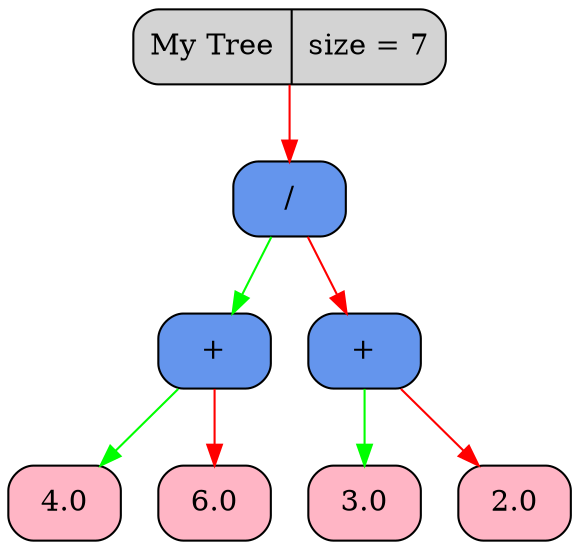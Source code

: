 digraph Tree
{
   rankdir = HR;
   node[fontsize=14];
   edge[color="black",fontcolor="blue",fontsize=12];
   tree[shape = Mrecord, style = filled, filcolor = "red", label = "My Tree | size = 7"];
   "0x106801ff0"[shape = Mrecord, style = filled, fillcolor = "cornflowerblue",   label = " <value> /"];
  "0x106801ff0" -> "0x106801fc0" [color = "green"];
  "0x106801ff0" -> "0x106801f30" [color = "red"];
   "0x106801fc0"[shape = Mrecord, style = filled, fillcolor = "cornflowerblue",   label = " <value> +"];
  "0x106801fc0" -> "0x106801f90" [color = "green"];
  "0x106801fc0" -> "0x106801f60" [color = "red"];
   "0x106801f90"[shape = Mrecord, style = filled, fillcolor = "pink1",   label = " <value> 4.0"];
   "0x106801f60"[shape = Mrecord, style = filled, fillcolor = "pink1",   label = " <value> 6.0"];
   "0x106801f30"[shape = Mrecord, style = filled, fillcolor = "cornflowerblue",   label = " <value> +"];
  "0x106801f30" -> "0x106801f00" [color = "green"];
  "0x106801f30" -> "0x106801ed0" [color = "red"];
   "0x106801f00"[shape = Mrecord, style = filled, fillcolor = "pink1",   label = " <value> 3.0"];
   "0x106801ed0"[shape = Mrecord, style = filled, fillcolor = "pink1",   label = " <value> 2.0"];
   tree -> "0x106801ff0" [color = "red"];
}
